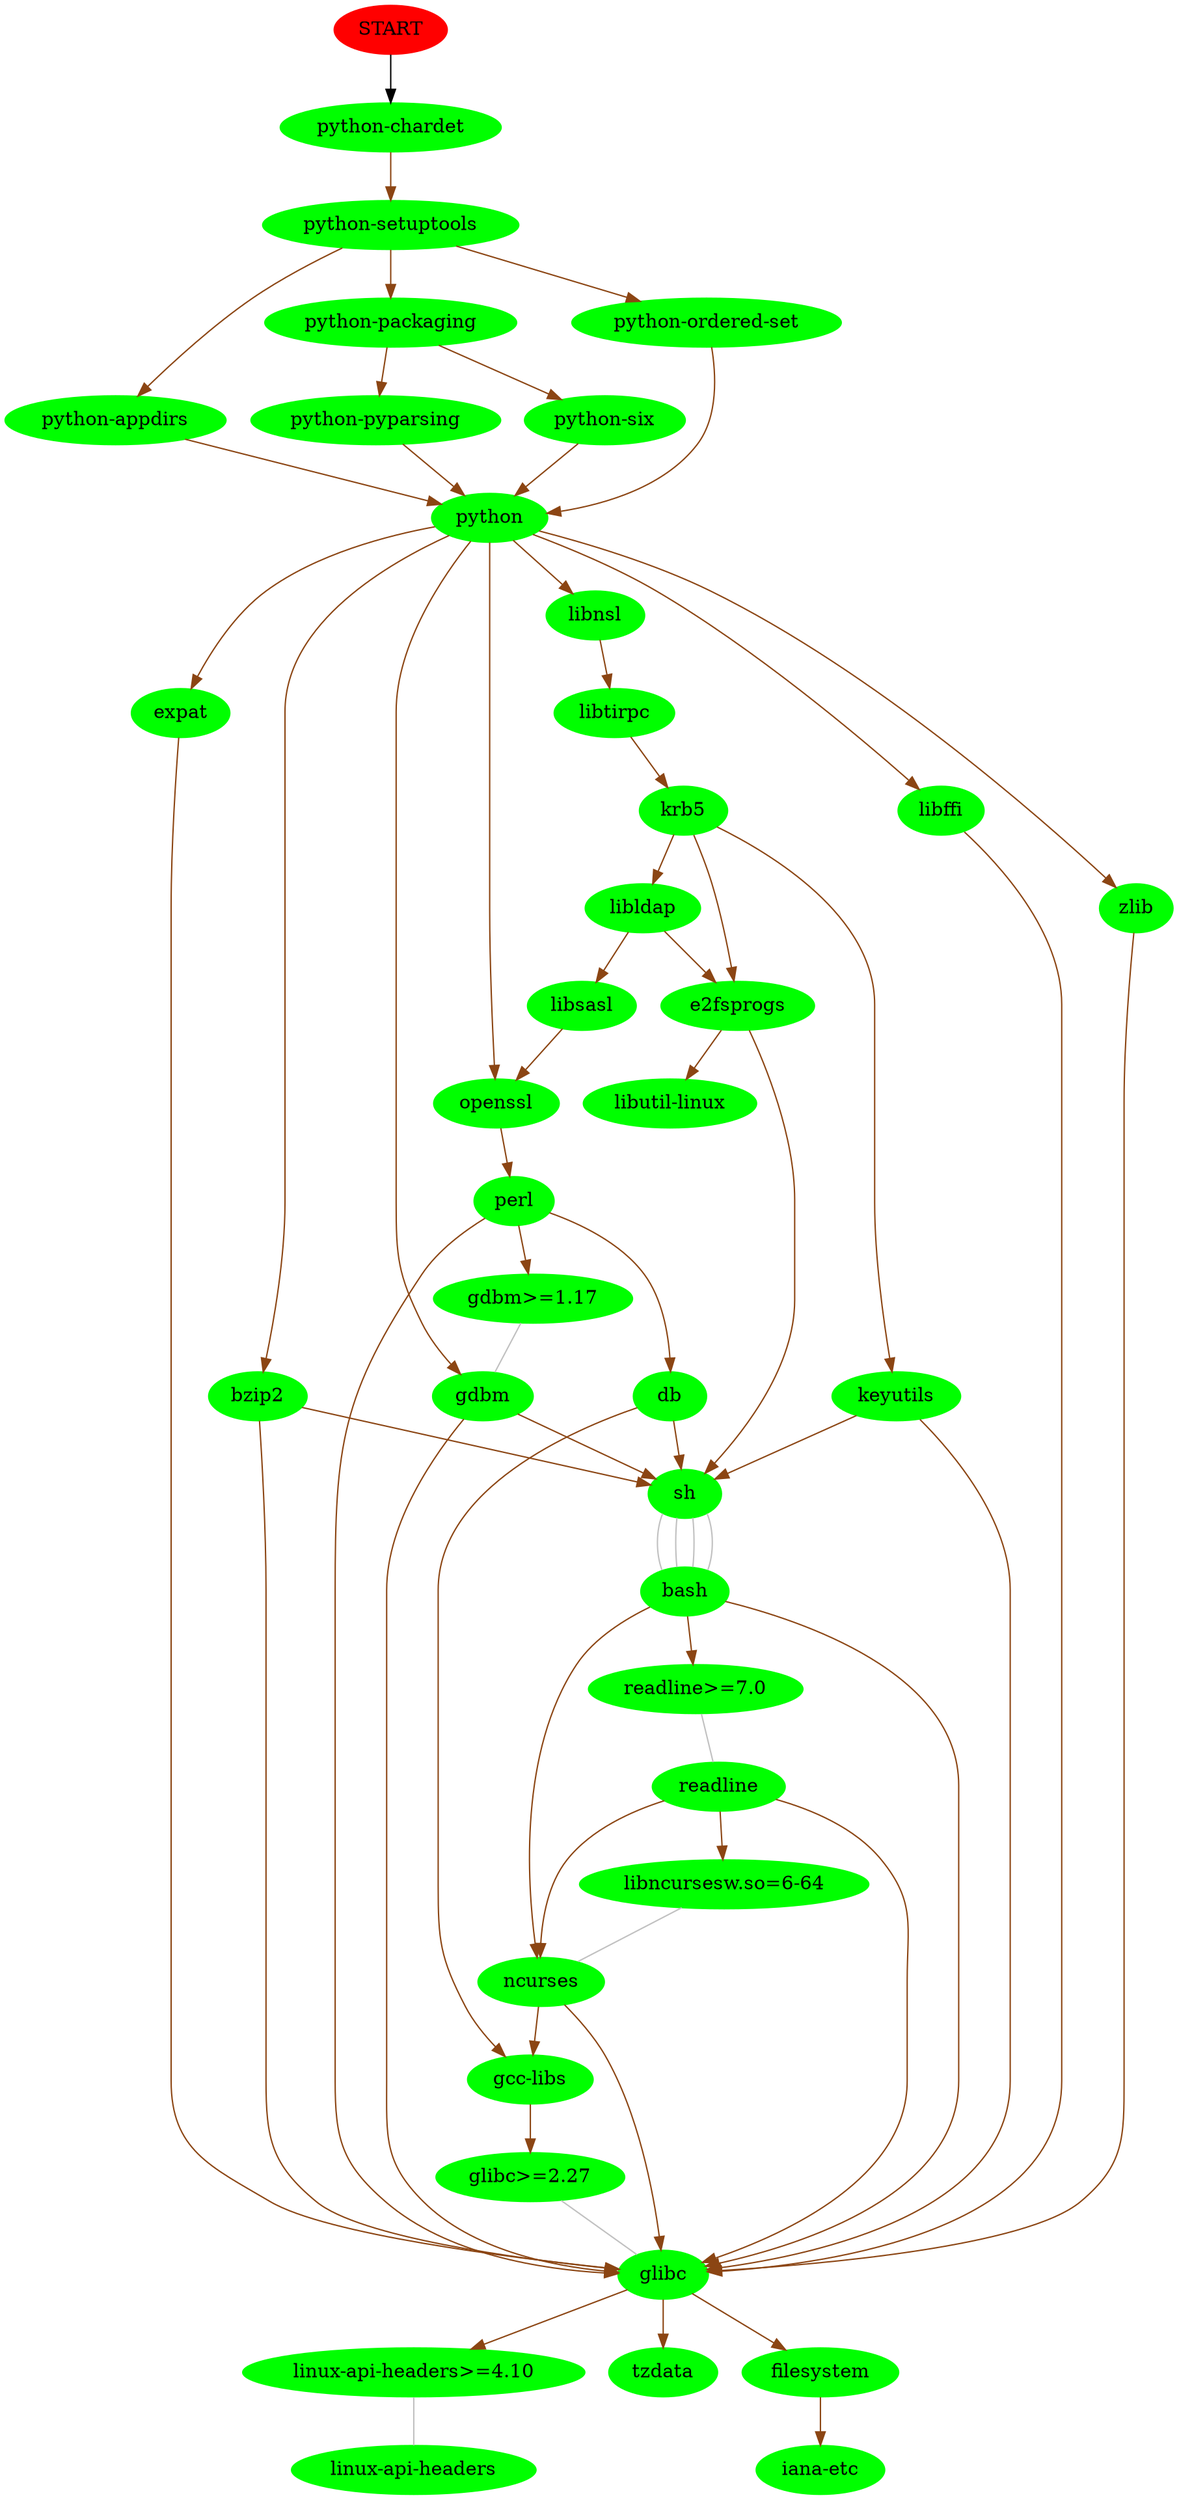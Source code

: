 digraph G { START [color=red, style=filled];
node [style=filled, color=green];
 "START" -> "python-chardet";
"python-chardet" -> "python-setuptools" [color=chocolate4];
"python-setuptools" -> "python-appdirs" [color=chocolate4];
"python-appdirs" -> "python" [color=chocolate4];
"python" -> "expat" [color=chocolate4];
"expat" -> "glibc" [color=chocolate4];
"glibc" -> "linux-api-headers>=4.10" [color=chocolate4];
"linux-api-headers>=4.10" -> "linux-api-headers" [arrowhead=none, color=grey];
"glibc" -> "tzdata" [color=chocolate4];
"glibc" -> "filesystem" [color=chocolate4];
"filesystem" -> "iana-etc" [color=chocolate4];
"python" -> "bzip2" [color=chocolate4];
"bzip2" -> "glibc" [color=chocolate4];
"bzip2" -> "sh" [color=chocolate4];
"sh" -> "bash" [arrowhead=none, color=grey];
"bash" -> "readline>=7.0" [color=chocolate4];
"readline>=7.0" -> "readline" [arrowhead=none, color=grey];
"readline" -> "glibc" [color=chocolate4];
"readline" -> "ncurses" [color=chocolate4];
"ncurses" -> "glibc" [color=chocolate4];
"ncurses" -> "gcc-libs" [color=chocolate4];
"gcc-libs" -> "glibc>=2.27" [color=chocolate4];
"glibc>=2.27" -> "glibc" [arrowhead=none, color=grey];
"readline" -> "libncursesw.so=6-64" [color=chocolate4];
"libncursesw.so=6-64" -> "ncurses" [arrowhead=none, color=grey];
"bash" -> "glibc" [color=chocolate4];
"bash" -> "ncurses" [color=chocolate4];
"python" -> "gdbm" [color=chocolate4];
"gdbm" -> "glibc" [color=chocolate4];
"gdbm" -> "sh" [color=chocolate4];
"python" -> "openssl" [color=chocolate4];
"openssl" -> "perl" [color=chocolate4];
"perl" -> "gdbm>=1.17" [color=chocolate4];
"gdbm>=1.17" -> "gdbm" [arrowhead=none, color=grey];
"perl" -> "db" [color=chocolate4];
"db" -> "gcc-libs" [color=chocolate4];
"db" -> "sh" [color=chocolate4];
"sh" -> "bash" [arrowhead=none, color=grey];
"perl" -> "glibc" [color=chocolate4];
"python" -> "libffi" [color=chocolate4];
"libffi" -> "glibc" [color=chocolate4];
"python" -> "zlib" [color=chocolate4];
"zlib" -> "glibc" [color=chocolate4];
"python" -> "libnsl" [color=chocolate4];
"libnsl" -> "libtirpc" [color=chocolate4];
"libtirpc" -> "krb5" [color=chocolate4];
"krb5" -> "e2fsprogs" [color=chocolate4];
"e2fsprogs" -> "sh" [color=chocolate4];
"sh" -> "bash" [arrowhead=none, color=grey];
"e2fsprogs" -> "libutil-linux" [color=chocolate4];
"krb5" -> "libldap" [color=chocolate4];
"libldap" -> "libsasl" [color=chocolate4];
"libsasl" -> "openssl" [color=chocolate4];
"libldap" -> "e2fsprogs" [color=chocolate4];
"krb5" -> "keyutils" [color=chocolate4];
"keyutils" -> "glibc" [color=chocolate4];
"keyutils" -> "sh" [color=chocolate4];
"sh" -> "bash" [arrowhead=none, color=grey];
"python-setuptools" -> "python-packaging" [color=chocolate4];
"python-packaging" -> "python-pyparsing" [color=chocolate4];
"python-pyparsing" -> "python" [color=chocolate4];
"python-packaging" -> "python-six" [color=chocolate4];
"python-six" -> "python" [color=chocolate4];
"python-setuptools" -> "python-ordered-set" [color=chocolate4];
"python-ordered-set" -> "python" [color=chocolate4];
}
